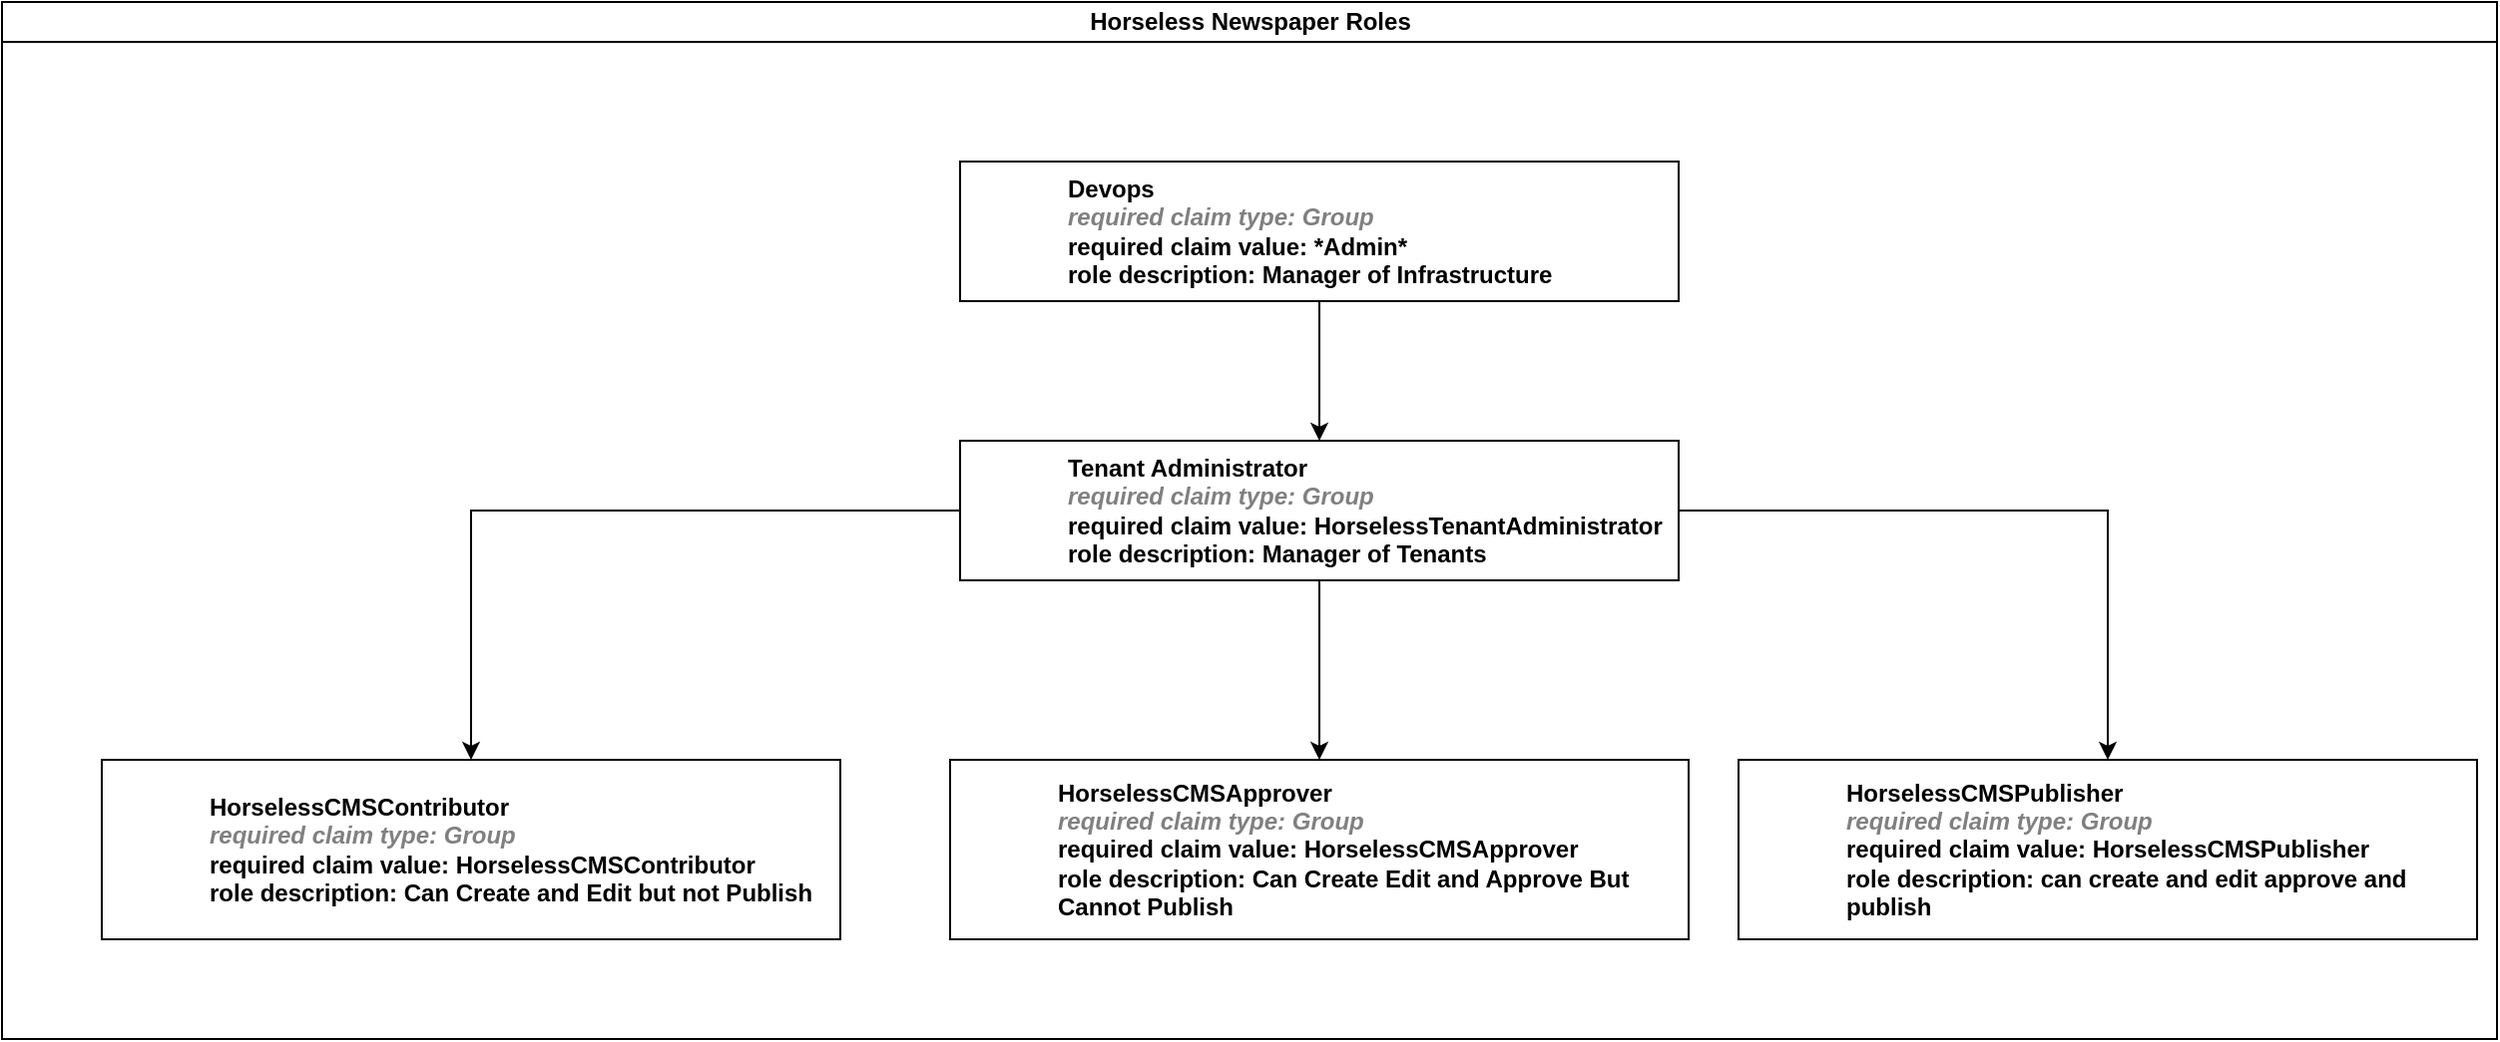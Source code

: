 <mxfile version="17.4.2" type="device"><diagram id="prtHgNgQTEPvFCAcTncT" name="Page-1"><mxGraphModel dx="1296" dy="2123" grid="1" gridSize="10" guides="1" tooltips="1" connect="1" arrows="1" fold="1" page="1" pageScale="1" pageWidth="827" pageHeight="1169" math="0" shadow="0"><root><mxCell id="0"/><mxCell id="1" parent="0"/><mxCell id="dNxyNK7c78bLwvsdeMH5-11" value="Horseless Newspaper Roles" style="swimlane;html=1;startSize=20;horizontal=1;containerType=tree;glass=0;" parent="1" vertex="1"><mxGeometry x="50" y="-150" width="1250" height="520" as="geometry"/></mxCell><mxCell id="I0D-dEyg3XwqxSrTLfXN-2" style="edgeStyle=orthogonalEdgeStyle;rounded=0;orthogonalLoop=1;jettySize=auto;html=1;" edge="1" parent="dNxyNK7c78bLwvsdeMH5-11" source="dNxyNK7c78bLwvsdeMH5-12" target="I0D-dEyg3XwqxSrTLfXN-1"><mxGeometry relative="1" as="geometry"/></mxCell><UserObject label="%RoleName%&lt;br&gt;&lt;i style=&quot;color: gray&quot;&gt;required claim type: %RequiredIDPClaimType%&lt;br&gt;&lt;/i&gt;required claim value: %RequiredIDPClaimValue%&lt;br&gt;role description: %RoleDescription%" RoleName="Tenant Administrator" RequiredIDPClaimType="Group" RequiredIDPClaimValue="HorselessTenantAdministrator" placeholders="1" RoleDescription="Manager of Tenants" id="dNxyNK7c78bLwvsdeMH5-12"><mxCell style="label;image=https://cdn3.iconfinder.com/data/icons/user-avatars-1/512/users-3-128.png;whiteSpace=wrap;html=1;rounded=0;glass=0;treeMoving=1;treeFolding=1;" parent="dNxyNK7c78bLwvsdeMH5-11" vertex="1"><mxGeometry x="480" y="220" width="360" height="70" as="geometry"/></mxCell></UserObject><UserObject label="%RoleName%&lt;br&gt;&lt;i style=&quot;color: gray&quot;&gt;required claim type: %RequiredIDPClaimType%&lt;br&gt;&lt;/i&gt;required claim value: %RequiredIDPClaimValue%&lt;br&gt;role description: %RoleDescription%" RoleName="HorselessCMSContributor" RequiredIDPClaimType="Group" RequiredIDPClaimValue="HorselessCMSContributor" placeholders="1" RoleDescription="Can Create and Edit but not Publish" id="I0D-dEyg3XwqxSrTLfXN-1"><mxCell style="label;image=https://cdn3.iconfinder.com/data/icons/user-avatars-1/512/users-3-128.png;whiteSpace=wrap;html=1;rounded=0;glass=0;treeMoving=1;treeFolding=1;" vertex="1" parent="dNxyNK7c78bLwvsdeMH5-11"><mxGeometry x="50" y="380" width="370" height="90" as="geometry"/></mxCell></UserObject><UserObject label="%RoleName%&lt;br&gt;&lt;i style=&quot;color: gray&quot;&gt;required claim type: %RequiredIDPClaimType%&lt;br&gt;&lt;/i&gt;required claim value: %RequiredIDPClaimValue%&lt;br&gt;role description: %RoleDescription%" RoleName="HorselessCMSPublisher" RequiredIDPClaimType="Group" RequiredIDPClaimValue="HorselessCMSPublisher" placeholders="1" RoleDescription="can create and edit approve and publish" id="I0D-dEyg3XwqxSrTLfXN-13"><mxCell style="label;image=https://cdn3.iconfinder.com/data/icons/user-avatars-1/512/users-3-128.png;whiteSpace=wrap;html=1;rounded=0;glass=0;treeMoving=1;treeFolding=1;" vertex="1" parent="dNxyNK7c78bLwvsdeMH5-11"><mxGeometry x="870" y="380" width="370" height="90" as="geometry"/></mxCell></UserObject><mxCell id="I0D-dEyg3XwqxSrTLfXN-14" style="edgeStyle=orthogonalEdgeStyle;rounded=0;orthogonalLoop=1;jettySize=auto;html=1;" edge="1" parent="dNxyNK7c78bLwvsdeMH5-11" source="dNxyNK7c78bLwvsdeMH5-12" target="I0D-dEyg3XwqxSrTLfXN-13"><mxGeometry relative="1" as="geometry"><mxPoint x="440" y="120" as="sourcePoint"/><mxPoint x="625.059" y="190" as="targetPoint"/></mxGeometry></mxCell><mxCell id="I0D-dEyg3XwqxSrTLfXN-20" style="edgeStyle=orthogonalEdgeStyle;rounded=0;orthogonalLoop=1;jettySize=auto;html=1;" edge="1" parent="dNxyNK7c78bLwvsdeMH5-11" source="I0D-dEyg3XwqxSrTLfXN-19" target="dNxyNK7c78bLwvsdeMH5-12"><mxGeometry relative="1" as="geometry"/></mxCell><UserObject label="%RoleName%&lt;br&gt;&lt;i style=&quot;color: gray&quot;&gt;required claim type: %RequiredIDPClaimType%&lt;br&gt;&lt;/i&gt;required claim value: %RequiredIDPClaimValue%&lt;br&gt;role description: %RoleDescription%" RoleName="Devops" RequiredIDPClaimType="Group" RequiredIDPClaimValue="*Admin*" placeholders="1" RoleDescription="Manager of Infrastructure" id="I0D-dEyg3XwqxSrTLfXN-19"><mxCell style="label;image=https://cdn3.iconfinder.com/data/icons/user-avatars-1/512/users-3-128.png;whiteSpace=wrap;html=1;rounded=0;glass=0;treeMoving=1;treeFolding=1;" vertex="1" parent="dNxyNK7c78bLwvsdeMH5-11"><mxGeometry x="480" y="80" width="360" height="70" as="geometry"/></mxCell></UserObject><UserObject label="%RoleName%&lt;br&gt;&lt;i style=&quot;color: gray&quot;&gt;required claim type: %RequiredIDPClaimType%&lt;br&gt;&lt;/i&gt;required claim value: %RequiredIDPClaimValue%&lt;br&gt;role description: %RoleDescription%" RoleName="HorselessCMSApprover" RequiredIDPClaimType="Group" RequiredIDPClaimValue="HorselessCMSApprover" placeholders="1" RoleDescription="Can Create Edit and Approve But Cannot Publish" id="I0D-dEyg3XwqxSrTLfXN-21"><mxCell style="label;image=https://cdn3.iconfinder.com/data/icons/user-avatars-1/512/users-3-128.png;whiteSpace=wrap;html=1;rounded=0;glass=0;treeMoving=1;treeFolding=1;" vertex="1" parent="dNxyNK7c78bLwvsdeMH5-11"><mxGeometry x="475" y="380" width="370" height="90" as="geometry"/></mxCell></UserObject><mxCell id="I0D-dEyg3XwqxSrTLfXN-22" style="edgeStyle=orthogonalEdgeStyle;rounded=0;orthogonalLoop=1;jettySize=auto;html=1;" edge="1" parent="dNxyNK7c78bLwvsdeMH5-11" source="dNxyNK7c78bLwvsdeMH5-12" target="I0D-dEyg3XwqxSrTLfXN-21"><mxGeometry relative="1" as="geometry"><mxPoint x="840" y="255" as="sourcePoint"/><mxPoint x="1055.059" y="460.0" as="targetPoint"/></mxGeometry></mxCell><mxCell id="I0D-dEyg3XwqxSrTLfXN-23" value="notes" parent="0"/></root></mxGraphModel></diagram></mxfile>